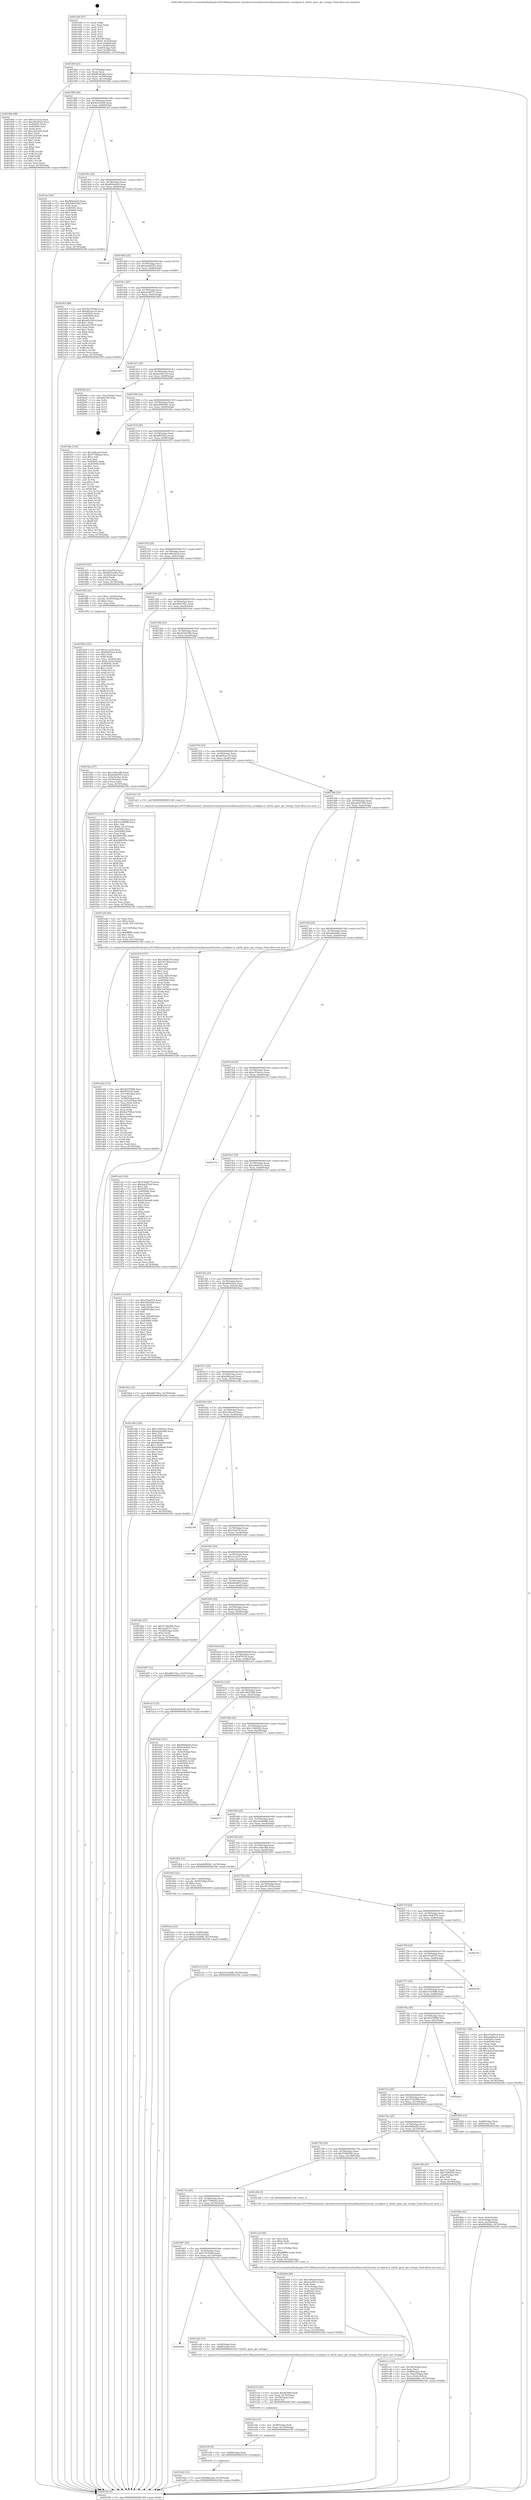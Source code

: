 digraph "0x401440" {
  label = "0x401440 (/mnt/c/Users/mathe/Desktop/tcc/POCII/binaries/extr_linuxdriversnetethernetmellanoxmlx5coreen_accelipsec.h_mlx5e_ipsec_get_strings_Final-ollvm.out::main(0))"
  labelloc = "t"
  node[shape=record]

  Entry [label="",width=0.3,height=0.3,shape=circle,fillcolor=black,style=filled]
  "0x40146f" [label="{
     0x40146f [23]\l
     | [instrs]\l
     &nbsp;&nbsp;0x40146f \<+3\>: mov -0x74(%rbp),%eax\l
     &nbsp;&nbsp;0x401472 \<+2\>: mov %eax,%ecx\l
     &nbsp;&nbsp;0x401474 \<+6\>: sub $0x88163d0e,%ecx\l
     &nbsp;&nbsp;0x40147a \<+3\>: mov %eax,-0x78(%rbp)\l
     &nbsp;&nbsp;0x40147d \<+3\>: mov %ecx,-0x7c(%rbp)\l
     &nbsp;&nbsp;0x401480 \<+6\>: je 000000000040189a \<main+0x45a\>\l
  }"]
  "0x40189a" [label="{
     0x40189a [88]\l
     | [instrs]\l
     &nbsp;&nbsp;0x40189a \<+5\>: mov $0x3ccc232,%eax\l
     &nbsp;&nbsp;0x40189f \<+5\>: mov $0xc863a0cd,%ecx\l
     &nbsp;&nbsp;0x4018a4 \<+7\>: mov 0x40505c,%edx\l
     &nbsp;&nbsp;0x4018ab \<+7\>: mov 0x405060,%esi\l
     &nbsp;&nbsp;0x4018b2 \<+2\>: mov %edx,%edi\l
     &nbsp;&nbsp;0x4018b4 \<+6\>: sub $0xc22fca00,%edi\l
     &nbsp;&nbsp;0x4018ba \<+3\>: sub $0x1,%edi\l
     &nbsp;&nbsp;0x4018bd \<+6\>: add $0xc22fca00,%edi\l
     &nbsp;&nbsp;0x4018c3 \<+3\>: imul %edi,%edx\l
     &nbsp;&nbsp;0x4018c6 \<+3\>: and $0x1,%edx\l
     &nbsp;&nbsp;0x4018c9 \<+3\>: cmp $0x0,%edx\l
     &nbsp;&nbsp;0x4018cc \<+4\>: sete %r8b\l
     &nbsp;&nbsp;0x4018d0 \<+3\>: cmp $0xa,%esi\l
     &nbsp;&nbsp;0x4018d3 \<+4\>: setl %r9b\l
     &nbsp;&nbsp;0x4018d7 \<+3\>: mov %r8b,%r10b\l
     &nbsp;&nbsp;0x4018da \<+3\>: and %r9b,%r10b\l
     &nbsp;&nbsp;0x4018dd \<+3\>: xor %r9b,%r8b\l
     &nbsp;&nbsp;0x4018e0 \<+3\>: or %r8b,%r10b\l
     &nbsp;&nbsp;0x4018e3 \<+4\>: test $0x1,%r10b\l
     &nbsp;&nbsp;0x4018e7 \<+3\>: cmovne %ecx,%eax\l
     &nbsp;&nbsp;0x4018ea \<+3\>: mov %eax,-0x74(%rbp)\l
     &nbsp;&nbsp;0x4018ed \<+5\>: jmp 000000000040218b \<main+0xd4b\>\l
  }"]
  "0x401486" [label="{
     0x401486 [22]\l
     | [instrs]\l
     &nbsp;&nbsp;0x401486 \<+5\>: jmp 000000000040148b \<main+0x4b\>\l
     &nbsp;&nbsp;0x40148b \<+3\>: mov -0x78(%rbp),%eax\l
     &nbsp;&nbsp;0x40148e \<+5\>: sub $0x8e525c08,%eax\l
     &nbsp;&nbsp;0x401493 \<+3\>: mov %eax,-0x80(%rbp)\l
     &nbsp;&nbsp;0x401496 \<+6\>: je 0000000000401acf \<main+0x68f\>\l
  }"]
  Exit [label="",width=0.3,height=0.3,shape=circle,fillcolor=black,style=filled,peripheries=2]
  "0x401acf" [label="{
     0x401acf [83]\l
     | [instrs]\l
     &nbsp;&nbsp;0x401acf \<+5\>: mov $0x8f40a62d,%eax\l
     &nbsp;&nbsp;0x401ad4 \<+5\>: mov $0x106d72b8,%ecx\l
     &nbsp;&nbsp;0x401ad9 \<+2\>: xor %edx,%edx\l
     &nbsp;&nbsp;0x401adb \<+7\>: mov 0x40505c,%esi\l
     &nbsp;&nbsp;0x401ae2 \<+7\>: mov 0x405060,%edi\l
     &nbsp;&nbsp;0x401ae9 \<+3\>: sub $0x1,%edx\l
     &nbsp;&nbsp;0x401aec \<+3\>: mov %esi,%r8d\l
     &nbsp;&nbsp;0x401aef \<+3\>: add %edx,%r8d\l
     &nbsp;&nbsp;0x401af2 \<+4\>: imul %r8d,%esi\l
     &nbsp;&nbsp;0x401af6 \<+3\>: and $0x1,%esi\l
     &nbsp;&nbsp;0x401af9 \<+3\>: cmp $0x0,%esi\l
     &nbsp;&nbsp;0x401afc \<+4\>: sete %r9b\l
     &nbsp;&nbsp;0x401b00 \<+3\>: cmp $0xa,%edi\l
     &nbsp;&nbsp;0x401b03 \<+4\>: setl %r10b\l
     &nbsp;&nbsp;0x401b07 \<+3\>: mov %r9b,%r11b\l
     &nbsp;&nbsp;0x401b0a \<+3\>: and %r10b,%r11b\l
     &nbsp;&nbsp;0x401b0d \<+3\>: xor %r10b,%r9b\l
     &nbsp;&nbsp;0x401b10 \<+3\>: or %r9b,%r11b\l
     &nbsp;&nbsp;0x401b13 \<+4\>: test $0x1,%r11b\l
     &nbsp;&nbsp;0x401b17 \<+3\>: cmovne %ecx,%eax\l
     &nbsp;&nbsp;0x401b1a \<+3\>: mov %eax,-0x74(%rbp)\l
     &nbsp;&nbsp;0x401b1d \<+5\>: jmp 000000000040218b \<main+0xd4b\>\l
  }"]
  "0x40149c" [label="{
     0x40149c [25]\l
     | [instrs]\l
     &nbsp;&nbsp;0x40149c \<+5\>: jmp 00000000004014a1 \<main+0x61\>\l
     &nbsp;&nbsp;0x4014a1 \<+3\>: mov -0x78(%rbp),%eax\l
     &nbsp;&nbsp;0x4014a4 \<+5\>: sub $0x8f40a62d,%eax\l
     &nbsp;&nbsp;0x4014a9 \<+6\>: mov %eax,-0x84(%rbp)\l
     &nbsp;&nbsp;0x4014af \<+6\>: je 000000000040212d \<main+0xced\>\l
  }"]
  "0x401e62" [label="{
     0x401e62 [12]\l
     | [instrs]\l
     &nbsp;&nbsp;0x401e62 \<+7\>: movl $0xfdfb2aa6,-0x74(%rbp)\l
     &nbsp;&nbsp;0x401e69 \<+5\>: jmp 000000000040218b \<main+0xd4b\>\l
  }"]
  "0x40212d" [label="{
     0x40212d\l
  }", style=dashed]
  "0x4014b5" [label="{
     0x4014b5 [25]\l
     | [instrs]\l
     &nbsp;&nbsp;0x4014b5 \<+5\>: jmp 00000000004014ba \<main+0x7a\>\l
     &nbsp;&nbsp;0x4014ba \<+3\>: mov -0x78(%rbp),%eax\l
     &nbsp;&nbsp;0x4014bd \<+5\>: sub $0x9e2b9553,%eax\l
     &nbsp;&nbsp;0x4014c2 \<+6\>: mov %eax,-0x88(%rbp)\l
     &nbsp;&nbsp;0x4014c8 \<+6\>: je 00000000004019c9 \<main+0x589\>\l
  }"]
  "0x401e59" [label="{
     0x401e59 [9]\l
     | [instrs]\l
     &nbsp;&nbsp;0x401e59 \<+4\>: mov -0x68(%rbp),%rdi\l
     &nbsp;&nbsp;0x401e5d \<+5\>: call 0000000000401030 \<free@plt\>\l
     | [calls]\l
     &nbsp;&nbsp;0x401030 \{1\} (unknown)\l
  }"]
  "0x4019c9" [label="{
     0x4019c9 [88]\l
     | [instrs]\l
     &nbsp;&nbsp;0x4019c9 \<+5\>: mov $0x56370996,%eax\l
     &nbsp;&nbsp;0x4019ce \<+5\>: mov $0xd45cbc18,%ecx\l
     &nbsp;&nbsp;0x4019d3 \<+7\>: mov 0x40505c,%edx\l
     &nbsp;&nbsp;0x4019da \<+7\>: mov 0x405060,%esi\l
     &nbsp;&nbsp;0x4019e1 \<+2\>: mov %edx,%edi\l
     &nbsp;&nbsp;0x4019e3 \<+6\>: add $0xed3c501d,%edi\l
     &nbsp;&nbsp;0x4019e9 \<+3\>: sub $0x1,%edi\l
     &nbsp;&nbsp;0x4019ec \<+6\>: sub $0xed3c501d,%edi\l
     &nbsp;&nbsp;0x4019f2 \<+3\>: imul %edi,%edx\l
     &nbsp;&nbsp;0x4019f5 \<+3\>: and $0x1,%edx\l
     &nbsp;&nbsp;0x4019f8 \<+3\>: cmp $0x0,%edx\l
     &nbsp;&nbsp;0x4019fb \<+4\>: sete %r8b\l
     &nbsp;&nbsp;0x4019ff \<+3\>: cmp $0xa,%esi\l
     &nbsp;&nbsp;0x401a02 \<+4\>: setl %r9b\l
     &nbsp;&nbsp;0x401a06 \<+3\>: mov %r8b,%r10b\l
     &nbsp;&nbsp;0x401a09 \<+3\>: and %r9b,%r10b\l
     &nbsp;&nbsp;0x401a0c \<+3\>: xor %r9b,%r8b\l
     &nbsp;&nbsp;0x401a0f \<+3\>: or %r8b,%r10b\l
     &nbsp;&nbsp;0x401a12 \<+4\>: test $0x1,%r10b\l
     &nbsp;&nbsp;0x401a16 \<+3\>: cmovne %ecx,%eax\l
     &nbsp;&nbsp;0x401a19 \<+3\>: mov %eax,-0x74(%rbp)\l
     &nbsp;&nbsp;0x401a1c \<+5\>: jmp 000000000040218b \<main+0xd4b\>\l
  }"]
  "0x4014ce" [label="{
     0x4014ce [25]\l
     | [instrs]\l
     &nbsp;&nbsp;0x4014ce \<+5\>: jmp 00000000004014d3 \<main+0x93\>\l
     &nbsp;&nbsp;0x4014d3 \<+3\>: mov -0x78(%rbp),%eax\l
     &nbsp;&nbsp;0x4014d6 \<+5\>: sub $0xa3cbf151,%eax\l
     &nbsp;&nbsp;0x4014db \<+6\>: mov %eax,-0x8c(%rbp)\l
     &nbsp;&nbsp;0x4014e1 \<+6\>: je 0000000000401845 \<main+0x405\>\l
  }"]
  "0x401e4a" [label="{
     0x401e4a [15]\l
     | [instrs]\l
     &nbsp;&nbsp;0x401e4a \<+4\>: mov -0x58(%rbp),%rdi\l
     &nbsp;&nbsp;0x401e4e \<+6\>: mov %eax,-0x124(%rbp)\l
     &nbsp;&nbsp;0x401e54 \<+5\>: call 0000000000401030 \<free@plt\>\l
     | [calls]\l
     &nbsp;&nbsp;0x401030 \{1\} (unknown)\l
  }"]
  "0x401845" [label="{
     0x401845\l
  }", style=dashed]
  "0x4014e7" [label="{
     0x4014e7 [25]\l
     | [instrs]\l
     &nbsp;&nbsp;0x4014e7 \<+5\>: jmp 00000000004014ec \<main+0xac\>\l
     &nbsp;&nbsp;0x4014ec \<+3\>: mov -0x78(%rbp),%eax\l
     &nbsp;&nbsp;0x4014ef \<+5\>: sub $0xaae8811d,%eax\l
     &nbsp;&nbsp;0x4014f4 \<+6\>: mov %eax,-0x90(%rbp)\l
     &nbsp;&nbsp;0x4014fa \<+6\>: je 000000000040209d \<main+0xc5d\>\l
  }"]
  "0x401e33" [label="{
     0x401e33 [23]\l
     | [instrs]\l
     &nbsp;&nbsp;0x401e33 \<+10\>: movabs $0x4030b6,%rdi\l
     &nbsp;&nbsp;0x401e3d \<+3\>: mov %eax,-0x70(%rbp)\l
     &nbsp;&nbsp;0x401e40 \<+3\>: mov -0x70(%rbp),%esi\l
     &nbsp;&nbsp;0x401e43 \<+2\>: mov $0x0,%al\l
     &nbsp;&nbsp;0x401e45 \<+5\>: call 0000000000401040 \<printf@plt\>\l
     | [calls]\l
     &nbsp;&nbsp;0x401040 \{1\} (unknown)\l
  }"]
  "0x40209d" [label="{
     0x40209d [21]\l
     | [instrs]\l
     &nbsp;&nbsp;0x40209d \<+3\>: mov -0x2c(%rbp),%eax\l
     &nbsp;&nbsp;0x4020a0 \<+7\>: add $0x108,%rsp\l
     &nbsp;&nbsp;0x4020a7 \<+1\>: pop %rbx\l
     &nbsp;&nbsp;0x4020a8 \<+2\>: pop %r12\l
     &nbsp;&nbsp;0x4020aa \<+2\>: pop %r13\l
     &nbsp;&nbsp;0x4020ac \<+2\>: pop %r14\l
     &nbsp;&nbsp;0x4020ae \<+2\>: pop %r15\l
     &nbsp;&nbsp;0x4020b0 \<+1\>: pop %rbp\l
     &nbsp;&nbsp;0x4020b1 \<+1\>: ret\l
  }"]
  "0x401500" [label="{
     0x401500 [25]\l
     | [instrs]\l
     &nbsp;&nbsp;0x401500 \<+5\>: jmp 0000000000401505 \<main+0xc5\>\l
     &nbsp;&nbsp;0x401505 \<+3\>: mov -0x78(%rbp),%eax\l
     &nbsp;&nbsp;0x401508 \<+5\>: sub $0xb48585d1,%eax\l
     &nbsp;&nbsp;0x40150d \<+6\>: mov %eax,-0x94(%rbp)\l
     &nbsp;&nbsp;0x401513 \<+6\>: je 0000000000401fbe \<main+0xb7e\>\l
  }"]
  "0x401820" [label="{
     0x401820\l
  }", style=dashed]
  "0x401fbe" [label="{
     0x401fbe [134]\l
     | [instrs]\l
     &nbsp;&nbsp;0x401fbe \<+5\>: mov $0x328cee0,%eax\l
     &nbsp;&nbsp;0x401fc3 \<+5\>: mov $0x77396da2,%ecx\l
     &nbsp;&nbsp;0x401fc8 \<+2\>: mov $0x1,%dl\l
     &nbsp;&nbsp;0x401fca \<+2\>: xor %esi,%esi\l
     &nbsp;&nbsp;0x401fcc \<+7\>: mov 0x40505c,%edi\l
     &nbsp;&nbsp;0x401fd3 \<+8\>: mov 0x405060,%r8d\l
     &nbsp;&nbsp;0x401fdb \<+3\>: sub $0x1,%esi\l
     &nbsp;&nbsp;0x401fde \<+3\>: mov %edi,%r9d\l
     &nbsp;&nbsp;0x401fe1 \<+3\>: add %esi,%r9d\l
     &nbsp;&nbsp;0x401fe4 \<+4\>: imul %r9d,%edi\l
     &nbsp;&nbsp;0x401fe8 \<+3\>: and $0x1,%edi\l
     &nbsp;&nbsp;0x401feb \<+3\>: cmp $0x0,%edi\l
     &nbsp;&nbsp;0x401fee \<+4\>: sete %r10b\l
     &nbsp;&nbsp;0x401ff2 \<+4\>: cmp $0xa,%r8d\l
     &nbsp;&nbsp;0x401ff6 \<+4\>: setl %r11b\l
     &nbsp;&nbsp;0x401ffa \<+3\>: mov %r10b,%bl\l
     &nbsp;&nbsp;0x401ffd \<+3\>: xor $0xff,%bl\l
     &nbsp;&nbsp;0x402000 \<+3\>: mov %r11b,%r14b\l
     &nbsp;&nbsp;0x402003 \<+4\>: xor $0xff,%r14b\l
     &nbsp;&nbsp;0x402007 \<+3\>: xor $0x0,%dl\l
     &nbsp;&nbsp;0x40200a \<+3\>: mov %bl,%r15b\l
     &nbsp;&nbsp;0x40200d \<+4\>: and $0x0,%r15b\l
     &nbsp;&nbsp;0x402011 \<+3\>: and %dl,%r10b\l
     &nbsp;&nbsp;0x402014 \<+3\>: mov %r14b,%r12b\l
     &nbsp;&nbsp;0x402017 \<+4\>: and $0x0,%r12b\l
     &nbsp;&nbsp;0x40201b \<+3\>: and %dl,%r11b\l
     &nbsp;&nbsp;0x40201e \<+3\>: or %r10b,%r15b\l
     &nbsp;&nbsp;0x402021 \<+3\>: or %r11b,%r12b\l
     &nbsp;&nbsp;0x402024 \<+3\>: xor %r12b,%r15b\l
     &nbsp;&nbsp;0x402027 \<+3\>: or %r14b,%bl\l
     &nbsp;&nbsp;0x40202a \<+3\>: xor $0xff,%bl\l
     &nbsp;&nbsp;0x40202d \<+3\>: or $0x0,%dl\l
     &nbsp;&nbsp;0x402030 \<+2\>: and %dl,%bl\l
     &nbsp;&nbsp;0x402032 \<+3\>: or %bl,%r15b\l
     &nbsp;&nbsp;0x402035 \<+4\>: test $0x1,%r15b\l
     &nbsp;&nbsp;0x402039 \<+3\>: cmovne %ecx,%eax\l
     &nbsp;&nbsp;0x40203c \<+3\>: mov %eax,-0x74(%rbp)\l
     &nbsp;&nbsp;0x40203f \<+5\>: jmp 000000000040218b \<main+0xd4b\>\l
  }"]
  "0x401519" [label="{
     0x401519 [25]\l
     | [instrs]\l
     &nbsp;&nbsp;0x401519 \<+5\>: jmp 000000000040151e \<main+0xde\>\l
     &nbsp;&nbsp;0x40151e \<+3\>: mov -0x78(%rbp),%eax\l
     &nbsp;&nbsp;0x401521 \<+5\>: sub $0xbf8308ce,%eax\l
     &nbsp;&nbsp;0x401526 \<+6\>: mov %eax,-0x98(%rbp)\l
     &nbsp;&nbsp;0x40152c \<+6\>: je 000000000040187f \<main+0x43f\>\l
  }"]
  "0x401e26" [label="{
     0x401e26 [13]\l
     | [instrs]\l
     &nbsp;&nbsp;0x401e26 \<+4\>: mov -0x58(%rbp),%rdi\l
     &nbsp;&nbsp;0x401e2a \<+4\>: mov -0x68(%rbp),%rsi\l
     &nbsp;&nbsp;0x401e2e \<+5\>: call 0000000000401430 \<mlx5e_ipsec_get_strings\>\l
     | [calls]\l
     &nbsp;&nbsp;0x401430 \{1\} (/mnt/c/Users/mathe/Desktop/tcc/POCII/binaries/extr_linuxdriversnetethernetmellanoxmlx5coreen_accelipsec.h_mlx5e_ipsec_get_strings_Final-ollvm.out::mlx5e_ipsec_get_strings)\l
  }"]
  "0x40187f" [label="{
     0x40187f [27]\l
     | [instrs]\l
     &nbsp;&nbsp;0x40187f \<+5\>: mov $0x33aef76,%eax\l
     &nbsp;&nbsp;0x401884 \<+5\>: mov $0x88163d0e,%ecx\l
     &nbsp;&nbsp;0x401889 \<+3\>: mov -0x34(%rbp),%edx\l
     &nbsp;&nbsp;0x40188c \<+3\>: cmp $0x0,%edx\l
     &nbsp;&nbsp;0x40188f \<+3\>: cmove %ecx,%eax\l
     &nbsp;&nbsp;0x401892 \<+3\>: mov %eax,-0x74(%rbp)\l
     &nbsp;&nbsp;0x401895 \<+5\>: jmp 000000000040218b \<main+0xd4b\>\l
  }"]
  "0x401532" [label="{
     0x401532 [25]\l
     | [instrs]\l
     &nbsp;&nbsp;0x401532 \<+5\>: jmp 0000000000401537 \<main+0xf7\>\l
     &nbsp;&nbsp;0x401537 \<+3\>: mov -0x78(%rbp),%eax\l
     &nbsp;&nbsp;0x40153a \<+5\>: sub $0xc863a0cd,%eax\l
     &nbsp;&nbsp;0x40153f \<+6\>: mov %eax,-0x9c(%rbp)\l
     &nbsp;&nbsp;0x401545 \<+6\>: je 00000000004018f2 \<main+0x4b2\>\l
  }"]
  "0x401807" [label="{
     0x401807 [25]\l
     | [instrs]\l
     &nbsp;&nbsp;0x401807 \<+5\>: jmp 000000000040180c \<main+0x3cc\>\l
     &nbsp;&nbsp;0x40180c \<+3\>: mov -0x78(%rbp),%eax\l
     &nbsp;&nbsp;0x40180f \<+5\>: sub $0x77e79e9b,%eax\l
     &nbsp;&nbsp;0x401814 \<+6\>: mov %eax,-0x110(%rbp)\l
     &nbsp;&nbsp;0x40181a \<+6\>: je 0000000000401e26 \<main+0x9e6\>\l
  }"]
  "0x4018f2" [label="{
     0x4018f2 [23]\l
     | [instrs]\l
     &nbsp;&nbsp;0x4018f2 \<+7\>: movl $0x1,-0x50(%rbp)\l
     &nbsp;&nbsp;0x4018f9 \<+4\>: movslq -0x50(%rbp),%rax\l
     &nbsp;&nbsp;0x4018fd \<+4\>: shl $0x2,%rax\l
     &nbsp;&nbsp;0x401901 \<+3\>: mov %rax,%rdi\l
     &nbsp;&nbsp;0x401904 \<+5\>: call 0000000000401050 \<malloc@plt\>\l
     | [calls]\l
     &nbsp;&nbsp;0x401050 \{1\} (unknown)\l
  }"]
  "0x40154b" [label="{
     0x40154b [25]\l
     | [instrs]\l
     &nbsp;&nbsp;0x40154b \<+5\>: jmp 0000000000401550 \<main+0x110\>\l
     &nbsp;&nbsp;0x401550 \<+3\>: mov -0x78(%rbp),%eax\l
     &nbsp;&nbsp;0x401553 \<+5\>: sub $0xd0b739cc,%eax\l
     &nbsp;&nbsp;0x401558 \<+6\>: mov %eax,-0xa0(%rbp)\l
     &nbsp;&nbsp;0x40155e \<+6\>: je 00000000004019ae \<main+0x56e\>\l
  }"]
  "0x402044" [label="{
     0x402044 [89]\l
     | [instrs]\l
     &nbsp;&nbsp;0x402044 \<+5\>: mov $0x328cee0,%eax\l
     &nbsp;&nbsp;0x402049 \<+5\>: mov $0xaae8811d,%ecx\l
     &nbsp;&nbsp;0x40204e \<+2\>: xor %edx,%edx\l
     &nbsp;&nbsp;0x402050 \<+3\>: mov -0x3c(%rbp),%esi\l
     &nbsp;&nbsp;0x402053 \<+3\>: mov %esi,-0x2c(%rbp)\l
     &nbsp;&nbsp;0x402056 \<+7\>: mov 0x40505c,%esi\l
     &nbsp;&nbsp;0x40205d \<+7\>: mov 0x405060,%edi\l
     &nbsp;&nbsp;0x402064 \<+3\>: sub $0x1,%edx\l
     &nbsp;&nbsp;0x402067 \<+3\>: mov %esi,%r8d\l
     &nbsp;&nbsp;0x40206a \<+3\>: add %edx,%r8d\l
     &nbsp;&nbsp;0x40206d \<+4\>: imul %r8d,%esi\l
     &nbsp;&nbsp;0x402071 \<+3\>: and $0x1,%esi\l
     &nbsp;&nbsp;0x402074 \<+3\>: cmp $0x0,%esi\l
     &nbsp;&nbsp;0x402077 \<+4\>: sete %r9b\l
     &nbsp;&nbsp;0x40207b \<+3\>: cmp $0xa,%edi\l
     &nbsp;&nbsp;0x40207e \<+4\>: setl %r10b\l
     &nbsp;&nbsp;0x402082 \<+3\>: mov %r9b,%r11b\l
     &nbsp;&nbsp;0x402085 \<+3\>: and %r10b,%r11b\l
     &nbsp;&nbsp;0x402088 \<+3\>: xor %r10b,%r9b\l
     &nbsp;&nbsp;0x40208b \<+3\>: or %r9b,%r11b\l
     &nbsp;&nbsp;0x40208e \<+4\>: test $0x1,%r11b\l
     &nbsp;&nbsp;0x402092 \<+3\>: cmovne %ecx,%eax\l
     &nbsp;&nbsp;0x402095 \<+3\>: mov %eax,-0x74(%rbp)\l
     &nbsp;&nbsp;0x402098 \<+5\>: jmp 000000000040218b \<main+0xd4b\>\l
  }"]
  "0x4019ae" [label="{
     0x4019ae [27]\l
     | [instrs]\l
     &nbsp;&nbsp;0x4019ae \<+5\>: mov $0x1a5be38b,%eax\l
     &nbsp;&nbsp;0x4019b3 \<+5\>: mov $0x9e2b9553,%ecx\l
     &nbsp;&nbsp;0x4019b8 \<+3\>: mov -0x5c(%rbp),%edx\l
     &nbsp;&nbsp;0x4019bb \<+3\>: cmp -0x50(%rbp),%edx\l
     &nbsp;&nbsp;0x4019be \<+3\>: cmovl %ecx,%eax\l
     &nbsp;&nbsp;0x4019c1 \<+3\>: mov %eax,-0x74(%rbp)\l
     &nbsp;&nbsp;0x4019c4 \<+5\>: jmp 000000000040218b \<main+0xd4b\>\l
  }"]
  "0x401564" [label="{
     0x401564 [25]\l
     | [instrs]\l
     &nbsp;&nbsp;0x401564 \<+5\>: jmp 0000000000401569 \<main+0x129\>\l
     &nbsp;&nbsp;0x401569 \<+3\>: mov -0x78(%rbp),%eax\l
     &nbsp;&nbsp;0x40156c \<+5\>: sub $0xd22dc99b,%eax\l
     &nbsp;&nbsp;0x401571 \<+6\>: mov %eax,-0xa4(%rbp)\l
     &nbsp;&nbsp;0x401577 \<+6\>: je 0000000000401f1b \<main+0xadb\>\l
  }"]
  "0x401ccc" [label="{
     0x401ccc [33]\l
     | [instrs]\l
     &nbsp;&nbsp;0x401ccc \<+6\>: mov -0x120(%rbp),%ecx\l
     &nbsp;&nbsp;0x401cd2 \<+3\>: imul %eax,%ecx\l
     &nbsp;&nbsp;0x401cd5 \<+4\>: mov -0x68(%rbp),%rdi\l
     &nbsp;&nbsp;0x401cd9 \<+4\>: movslq -0x6c(%rbp),%r8\l
     &nbsp;&nbsp;0x401cdd \<+4\>: mov %ecx,(%rdi,%r8,4)\l
     &nbsp;&nbsp;0x401ce1 \<+7\>: movl $0xdd4afd4c,-0x74(%rbp)\l
     &nbsp;&nbsp;0x401ce8 \<+5\>: jmp 000000000040218b \<main+0xd4b\>\l
  }"]
  "0x401f1b" [label="{
     0x401f1b [151]\l
     | [instrs]\l
     &nbsp;&nbsp;0x401f1b \<+5\>: mov $0x110b9222,%eax\l
     &nbsp;&nbsp;0x401f20 \<+5\>: mov $0x16c49488,%ecx\l
     &nbsp;&nbsp;0x401f25 \<+2\>: mov $0x1,%dl\l
     &nbsp;&nbsp;0x401f27 \<+7\>: movl $0x0,-0x3c(%rbp)\l
     &nbsp;&nbsp;0x401f2e \<+7\>: mov 0x40505c,%esi\l
     &nbsp;&nbsp;0x401f35 \<+7\>: mov 0x405060,%edi\l
     &nbsp;&nbsp;0x401f3c \<+3\>: mov %esi,%r8d\l
     &nbsp;&nbsp;0x401f3f \<+7\>: sub $0x28003f5e,%r8d\l
     &nbsp;&nbsp;0x401f46 \<+4\>: sub $0x1,%r8d\l
     &nbsp;&nbsp;0x401f4a \<+7\>: add $0x28003f5e,%r8d\l
     &nbsp;&nbsp;0x401f51 \<+4\>: imul %r8d,%esi\l
     &nbsp;&nbsp;0x401f55 \<+3\>: and $0x1,%esi\l
     &nbsp;&nbsp;0x401f58 \<+3\>: cmp $0x0,%esi\l
     &nbsp;&nbsp;0x401f5b \<+4\>: sete %r9b\l
     &nbsp;&nbsp;0x401f5f \<+3\>: cmp $0xa,%edi\l
     &nbsp;&nbsp;0x401f62 \<+4\>: setl %r10b\l
     &nbsp;&nbsp;0x401f66 \<+3\>: mov %r9b,%r11b\l
     &nbsp;&nbsp;0x401f69 \<+4\>: xor $0xff,%r11b\l
     &nbsp;&nbsp;0x401f6d \<+3\>: mov %r10b,%bl\l
     &nbsp;&nbsp;0x401f70 \<+3\>: xor $0xff,%bl\l
     &nbsp;&nbsp;0x401f73 \<+3\>: xor $0x1,%dl\l
     &nbsp;&nbsp;0x401f76 \<+3\>: mov %r11b,%r14b\l
     &nbsp;&nbsp;0x401f79 \<+4\>: and $0xff,%r14b\l
     &nbsp;&nbsp;0x401f7d \<+3\>: and %dl,%r9b\l
     &nbsp;&nbsp;0x401f80 \<+3\>: mov %bl,%r15b\l
     &nbsp;&nbsp;0x401f83 \<+4\>: and $0xff,%r15b\l
     &nbsp;&nbsp;0x401f87 \<+3\>: and %dl,%r10b\l
     &nbsp;&nbsp;0x401f8a \<+3\>: or %r9b,%r14b\l
     &nbsp;&nbsp;0x401f8d \<+3\>: or %r10b,%r15b\l
     &nbsp;&nbsp;0x401f90 \<+3\>: xor %r15b,%r14b\l
     &nbsp;&nbsp;0x401f93 \<+3\>: or %bl,%r11b\l
     &nbsp;&nbsp;0x401f96 \<+4\>: xor $0xff,%r11b\l
     &nbsp;&nbsp;0x401f9a \<+3\>: or $0x1,%dl\l
     &nbsp;&nbsp;0x401f9d \<+3\>: and %dl,%r11b\l
     &nbsp;&nbsp;0x401fa0 \<+3\>: or %r11b,%r14b\l
     &nbsp;&nbsp;0x401fa3 \<+4\>: test $0x1,%r14b\l
     &nbsp;&nbsp;0x401fa7 \<+3\>: cmovne %ecx,%eax\l
     &nbsp;&nbsp;0x401faa \<+3\>: mov %eax,-0x74(%rbp)\l
     &nbsp;&nbsp;0x401fad \<+5\>: jmp 000000000040218b \<main+0xd4b\>\l
  }"]
  "0x40157d" [label="{
     0x40157d [25]\l
     | [instrs]\l
     &nbsp;&nbsp;0x40157d \<+5\>: jmp 0000000000401582 \<main+0x142\>\l
     &nbsp;&nbsp;0x401582 \<+3\>: mov -0x78(%rbp),%eax\l
     &nbsp;&nbsp;0x401585 \<+5\>: sub $0xd45cbc18,%eax\l
     &nbsp;&nbsp;0x40158a \<+6\>: mov %eax,-0xa8(%rbp)\l
     &nbsp;&nbsp;0x401590 \<+6\>: je 0000000000401a21 \<main+0x5e1\>\l
  }"]
  "0x401ca0" [label="{
     0x401ca0 [44]\l
     | [instrs]\l
     &nbsp;&nbsp;0x401ca0 \<+2\>: xor %ecx,%ecx\l
     &nbsp;&nbsp;0x401ca2 \<+5\>: mov $0x2,%edx\l
     &nbsp;&nbsp;0x401ca7 \<+6\>: mov %edx,-0x11c(%rbp)\l
     &nbsp;&nbsp;0x401cad \<+1\>: cltd\l
     &nbsp;&nbsp;0x401cae \<+6\>: mov -0x11c(%rbp),%esi\l
     &nbsp;&nbsp;0x401cb4 \<+2\>: idiv %esi\l
     &nbsp;&nbsp;0x401cb6 \<+6\>: imul $0xfffffffe,%edx,%edx\l
     &nbsp;&nbsp;0x401cbc \<+3\>: sub $0x1,%ecx\l
     &nbsp;&nbsp;0x401cbf \<+2\>: sub %ecx,%edx\l
     &nbsp;&nbsp;0x401cc1 \<+6\>: mov %edx,-0x120(%rbp)\l
     &nbsp;&nbsp;0x401cc7 \<+5\>: call 0000000000401160 \<next_i\>\l
     | [calls]\l
     &nbsp;&nbsp;0x401160 \{1\} (/mnt/c/Users/mathe/Desktop/tcc/POCII/binaries/extr_linuxdriversnetethernetmellanoxmlx5coreen_accelipsec.h_mlx5e_ipsec_get_strings_Final-ollvm.out::next_i)\l
  }"]
  "0x401a21" [label="{
     0x401a21 [5]\l
     | [instrs]\l
     &nbsp;&nbsp;0x401a21 \<+5\>: call 0000000000401160 \<next_i\>\l
     | [calls]\l
     &nbsp;&nbsp;0x401160 \{1\} (/mnt/c/Users/mathe/Desktop/tcc/POCII/binaries/extr_linuxdriversnetethernetmellanoxmlx5coreen_accelipsec.h_mlx5e_ipsec_get_strings_Final-ollvm.out::next_i)\l
  }"]
  "0x401596" [label="{
     0x401596 [25]\l
     | [instrs]\l
     &nbsp;&nbsp;0x401596 \<+5\>: jmp 000000000040159b \<main+0x15b\>\l
     &nbsp;&nbsp;0x40159b \<+3\>: mov -0x78(%rbp),%eax\l
     &nbsp;&nbsp;0x40159e \<+5\>: sub $0xda427d20,%eax\l
     &nbsp;&nbsp;0x4015a3 \<+6\>: mov %eax,-0xac(%rbp)\l
     &nbsp;&nbsp;0x4015a9 \<+6\>: je 0000000000401d7d \<main+0x93d\>\l
  }"]
  "0x4017ee" [label="{
     0x4017ee [25]\l
     | [instrs]\l
     &nbsp;&nbsp;0x4017ee \<+5\>: jmp 00000000004017f3 \<main+0x3b3\>\l
     &nbsp;&nbsp;0x4017f3 \<+3\>: mov -0x78(%rbp),%eax\l
     &nbsp;&nbsp;0x4017f6 \<+5\>: sub $0x77396da2,%eax\l
     &nbsp;&nbsp;0x4017fb \<+6\>: mov %eax,-0x10c(%rbp)\l
     &nbsp;&nbsp;0x401801 \<+6\>: je 0000000000402044 \<main+0xc04\>\l
  }"]
  "0x401d7d" [label="{
     0x401d7d [157]\l
     | [instrs]\l
     &nbsp;&nbsp;0x401d7d \<+5\>: mov $0x336db776,%eax\l
     &nbsp;&nbsp;0x401d82 \<+5\>: mov $0x301393fa,%ecx\l
     &nbsp;&nbsp;0x401d87 \<+2\>: mov $0x1,%dl\l
     &nbsp;&nbsp;0x401d89 \<+2\>: xor %esi,%esi\l
     &nbsp;&nbsp;0x401d8b \<+3\>: mov -0x6c(%rbp),%edi\l
     &nbsp;&nbsp;0x401d8e \<+3\>: sub $0x1,%esi\l
     &nbsp;&nbsp;0x401d91 \<+2\>: sub %esi,%edi\l
     &nbsp;&nbsp;0x401d93 \<+3\>: mov %edi,-0x6c(%rbp)\l
     &nbsp;&nbsp;0x401d96 \<+7\>: mov 0x40505c,%esi\l
     &nbsp;&nbsp;0x401d9d \<+7\>: mov 0x405060,%edi\l
     &nbsp;&nbsp;0x401da4 \<+3\>: mov %esi,%r8d\l
     &nbsp;&nbsp;0x401da7 \<+7\>: sub $0x73034fd5,%r8d\l
     &nbsp;&nbsp;0x401dae \<+4\>: sub $0x1,%r8d\l
     &nbsp;&nbsp;0x401db2 \<+7\>: add $0x73034fd5,%r8d\l
     &nbsp;&nbsp;0x401db9 \<+4\>: imul %r8d,%esi\l
     &nbsp;&nbsp;0x401dbd \<+3\>: and $0x1,%esi\l
     &nbsp;&nbsp;0x401dc0 \<+3\>: cmp $0x0,%esi\l
     &nbsp;&nbsp;0x401dc3 \<+4\>: sete %r9b\l
     &nbsp;&nbsp;0x401dc7 \<+3\>: cmp $0xa,%edi\l
     &nbsp;&nbsp;0x401dca \<+4\>: setl %r10b\l
     &nbsp;&nbsp;0x401dce \<+3\>: mov %r9b,%r11b\l
     &nbsp;&nbsp;0x401dd1 \<+4\>: xor $0xff,%r11b\l
     &nbsp;&nbsp;0x401dd5 \<+3\>: mov %r10b,%bl\l
     &nbsp;&nbsp;0x401dd8 \<+3\>: xor $0xff,%bl\l
     &nbsp;&nbsp;0x401ddb \<+3\>: xor $0x0,%dl\l
     &nbsp;&nbsp;0x401dde \<+3\>: mov %r11b,%r14b\l
     &nbsp;&nbsp;0x401de1 \<+4\>: and $0x0,%r14b\l
     &nbsp;&nbsp;0x401de5 \<+3\>: and %dl,%r9b\l
     &nbsp;&nbsp;0x401de8 \<+3\>: mov %bl,%r15b\l
     &nbsp;&nbsp;0x401deb \<+4\>: and $0x0,%r15b\l
     &nbsp;&nbsp;0x401def \<+3\>: and %dl,%r10b\l
     &nbsp;&nbsp;0x401df2 \<+3\>: or %r9b,%r14b\l
     &nbsp;&nbsp;0x401df5 \<+3\>: or %r10b,%r15b\l
     &nbsp;&nbsp;0x401df8 \<+3\>: xor %r15b,%r14b\l
     &nbsp;&nbsp;0x401dfb \<+3\>: or %bl,%r11b\l
     &nbsp;&nbsp;0x401dfe \<+4\>: xor $0xff,%r11b\l
     &nbsp;&nbsp;0x401e02 \<+3\>: or $0x0,%dl\l
     &nbsp;&nbsp;0x401e05 \<+3\>: and %dl,%r11b\l
     &nbsp;&nbsp;0x401e08 \<+3\>: or %r11b,%r14b\l
     &nbsp;&nbsp;0x401e0b \<+4\>: test $0x1,%r14b\l
     &nbsp;&nbsp;0x401e0f \<+3\>: cmovne %ecx,%eax\l
     &nbsp;&nbsp;0x401e12 \<+3\>: mov %eax,-0x74(%rbp)\l
     &nbsp;&nbsp;0x401e15 \<+5\>: jmp 000000000040218b \<main+0xd4b\>\l
  }"]
  "0x4015af" [label="{
     0x4015af [25]\l
     | [instrs]\l
     &nbsp;&nbsp;0x4015af \<+5\>: jmp 00000000004015b4 \<main+0x174\>\l
     &nbsp;&nbsp;0x4015b4 \<+3\>: mov -0x78(%rbp),%eax\l
     &nbsp;&nbsp;0x4015b7 \<+5\>: sub $0xdd4afd4c,%eax\l
     &nbsp;&nbsp;0x4015bc \<+6\>: mov %eax,-0xb0(%rbp)\l
     &nbsp;&nbsp;0x4015c2 \<+6\>: je 0000000000401ced \<main+0x8ad\>\l
  }"]
  "0x401c9b" [label="{
     0x401c9b [5]\l
     | [instrs]\l
     &nbsp;&nbsp;0x401c9b \<+5\>: call 0000000000401160 \<next_i\>\l
     | [calls]\l
     &nbsp;&nbsp;0x401160 \{1\} (/mnt/c/Users/mathe/Desktop/tcc/POCII/binaries/extr_linuxdriversnetethernetmellanoxmlx5coreen_accelipsec.h_mlx5e_ipsec_get_strings_Final-ollvm.out::next_i)\l
  }"]
  "0x401ced" [label="{
     0x401ced [144]\l
     | [instrs]\l
     &nbsp;&nbsp;0x401ced \<+5\>: mov $0x336db776,%eax\l
     &nbsp;&nbsp;0x401cf2 \<+5\>: mov $0xda427d20,%ecx\l
     &nbsp;&nbsp;0x401cf7 \<+2\>: mov $0x1,%dl\l
     &nbsp;&nbsp;0x401cf9 \<+7\>: mov 0x40505c,%esi\l
     &nbsp;&nbsp;0x401d00 \<+7\>: mov 0x405060,%edi\l
     &nbsp;&nbsp;0x401d07 \<+3\>: mov %esi,%r8d\l
     &nbsp;&nbsp;0x401d0a \<+7\>: sub $0x2f149ed8,%r8d\l
     &nbsp;&nbsp;0x401d11 \<+4\>: sub $0x1,%r8d\l
     &nbsp;&nbsp;0x401d15 \<+7\>: add $0x2f149ed8,%r8d\l
     &nbsp;&nbsp;0x401d1c \<+4\>: imul %r8d,%esi\l
     &nbsp;&nbsp;0x401d20 \<+3\>: and $0x1,%esi\l
     &nbsp;&nbsp;0x401d23 \<+3\>: cmp $0x0,%esi\l
     &nbsp;&nbsp;0x401d26 \<+4\>: sete %r9b\l
     &nbsp;&nbsp;0x401d2a \<+3\>: cmp $0xa,%edi\l
     &nbsp;&nbsp;0x401d2d \<+4\>: setl %r10b\l
     &nbsp;&nbsp;0x401d31 \<+3\>: mov %r9b,%r11b\l
     &nbsp;&nbsp;0x401d34 \<+4\>: xor $0xff,%r11b\l
     &nbsp;&nbsp;0x401d38 \<+3\>: mov %r10b,%bl\l
     &nbsp;&nbsp;0x401d3b \<+3\>: xor $0xff,%bl\l
     &nbsp;&nbsp;0x401d3e \<+3\>: xor $0x1,%dl\l
     &nbsp;&nbsp;0x401d41 \<+3\>: mov %r11b,%r14b\l
     &nbsp;&nbsp;0x401d44 \<+4\>: and $0xff,%r14b\l
     &nbsp;&nbsp;0x401d48 \<+3\>: and %dl,%r9b\l
     &nbsp;&nbsp;0x401d4b \<+3\>: mov %bl,%r15b\l
     &nbsp;&nbsp;0x401d4e \<+4\>: and $0xff,%r15b\l
     &nbsp;&nbsp;0x401d52 \<+3\>: and %dl,%r10b\l
     &nbsp;&nbsp;0x401d55 \<+3\>: or %r9b,%r14b\l
     &nbsp;&nbsp;0x401d58 \<+3\>: or %r10b,%r15b\l
     &nbsp;&nbsp;0x401d5b \<+3\>: xor %r15b,%r14b\l
     &nbsp;&nbsp;0x401d5e \<+3\>: or %bl,%r11b\l
     &nbsp;&nbsp;0x401d61 \<+4\>: xor $0xff,%r11b\l
     &nbsp;&nbsp;0x401d65 \<+3\>: or $0x1,%dl\l
     &nbsp;&nbsp;0x401d68 \<+3\>: and %dl,%r11b\l
     &nbsp;&nbsp;0x401d6b \<+3\>: or %r11b,%r14b\l
     &nbsp;&nbsp;0x401d6e \<+4\>: test $0x1,%r14b\l
     &nbsp;&nbsp;0x401d72 \<+3\>: cmovne %ecx,%eax\l
     &nbsp;&nbsp;0x401d75 \<+3\>: mov %eax,-0x74(%rbp)\l
     &nbsp;&nbsp;0x401d78 \<+5\>: jmp 000000000040218b \<main+0xd4b\>\l
  }"]
  "0x4015c8" [label="{
     0x4015c8 [25]\l
     | [instrs]\l
     &nbsp;&nbsp;0x4015c8 \<+5\>: jmp 00000000004015cd \<main+0x18d\>\l
     &nbsp;&nbsp;0x4015cd \<+3\>: mov -0x78(%rbp),%eax\l
     &nbsp;&nbsp;0x4015d0 \<+5\>: sub $0xe37ddcca,%eax\l
     &nbsp;&nbsp;0x4015d5 \<+6\>: mov %eax,-0xb4(%rbp)\l
     &nbsp;&nbsp;0x4015db \<+6\>: je 0000000000401e7a \<main+0xa3a\>\l
  }"]
  "0x4017d5" [label="{
     0x4017d5 [25]\l
     | [instrs]\l
     &nbsp;&nbsp;0x4017d5 \<+5\>: jmp 00000000004017da \<main+0x39a\>\l
     &nbsp;&nbsp;0x4017da \<+3\>: mov -0x78(%rbp),%eax\l
     &nbsp;&nbsp;0x4017dd \<+5\>: sub $0x765f0856,%eax\l
     &nbsp;&nbsp;0x4017e2 \<+6\>: mov %eax,-0x108(%rbp)\l
     &nbsp;&nbsp;0x4017e8 \<+6\>: je 0000000000401c9b \<main+0x85b\>\l
  }"]
  "0x401e7a" [label="{
     0x401e7a\l
  }", style=dashed]
  "0x4015e1" [label="{
     0x4015e1 [25]\l
     | [instrs]\l
     &nbsp;&nbsp;0x4015e1 \<+5\>: jmp 00000000004015e6 \<main+0x1a6\>\l
     &nbsp;&nbsp;0x4015e6 \<+3\>: mov -0x78(%rbp),%eax\l
     &nbsp;&nbsp;0x4015e9 \<+5\>: sub $0xeeb0da14,%eax\l
     &nbsp;&nbsp;0x4015ee \<+6\>: mov %eax,-0xb8(%rbp)\l
     &nbsp;&nbsp;0x4015f4 \<+6\>: je 0000000000401c19 \<main+0x7d9\>\l
  }"]
  "0x401c80" [label="{
     0x401c80 [27]\l
     | [instrs]\l
     &nbsp;&nbsp;0x401c80 \<+5\>: mov $0x77e79e9b,%eax\l
     &nbsp;&nbsp;0x401c85 \<+5\>: mov $0x765f0856,%ecx\l
     &nbsp;&nbsp;0x401c8a \<+3\>: mov -0x2d(%rbp),%dl\l
     &nbsp;&nbsp;0x401c8d \<+3\>: test $0x1,%dl\l
     &nbsp;&nbsp;0x401c90 \<+3\>: cmovne %ecx,%eax\l
     &nbsp;&nbsp;0x401c93 \<+3\>: mov %eax,-0x74(%rbp)\l
     &nbsp;&nbsp;0x401c96 \<+5\>: jmp 000000000040218b \<main+0xd4b\>\l
  }"]
  "0x401c19" [label="{
     0x401c19 [103]\l
     | [instrs]\l
     &nbsp;&nbsp;0x401c19 \<+5\>: mov $0x470af519,%eax\l
     &nbsp;&nbsp;0x401c1e \<+5\>: mov $0x59f202f2,%ecx\l
     &nbsp;&nbsp;0x401c23 \<+2\>: xor %edx,%edx\l
     &nbsp;&nbsp;0x401c25 \<+3\>: mov -0x6c(%rbp),%esi\l
     &nbsp;&nbsp;0x401c28 \<+3\>: cmp -0x60(%rbp),%esi\l
     &nbsp;&nbsp;0x401c2b \<+4\>: setl %dil\l
     &nbsp;&nbsp;0x401c2f \<+4\>: and $0x1,%dil\l
     &nbsp;&nbsp;0x401c33 \<+4\>: mov %dil,-0x2d(%rbp)\l
     &nbsp;&nbsp;0x401c37 \<+7\>: mov 0x40505c,%esi\l
     &nbsp;&nbsp;0x401c3e \<+8\>: mov 0x405060,%r8d\l
     &nbsp;&nbsp;0x401c46 \<+3\>: sub $0x1,%edx\l
     &nbsp;&nbsp;0x401c49 \<+3\>: mov %esi,%r9d\l
     &nbsp;&nbsp;0x401c4c \<+3\>: add %edx,%r9d\l
     &nbsp;&nbsp;0x401c4f \<+4\>: imul %r9d,%esi\l
     &nbsp;&nbsp;0x401c53 \<+3\>: and $0x1,%esi\l
     &nbsp;&nbsp;0x401c56 \<+3\>: cmp $0x0,%esi\l
     &nbsp;&nbsp;0x401c59 \<+4\>: sete %dil\l
     &nbsp;&nbsp;0x401c5d \<+4\>: cmp $0xa,%r8d\l
     &nbsp;&nbsp;0x401c61 \<+4\>: setl %r10b\l
     &nbsp;&nbsp;0x401c65 \<+3\>: mov %dil,%r11b\l
     &nbsp;&nbsp;0x401c68 \<+3\>: and %r10b,%r11b\l
     &nbsp;&nbsp;0x401c6b \<+3\>: xor %r10b,%dil\l
     &nbsp;&nbsp;0x401c6e \<+3\>: or %dil,%r11b\l
     &nbsp;&nbsp;0x401c71 \<+4\>: test $0x1,%r11b\l
     &nbsp;&nbsp;0x401c75 \<+3\>: cmovne %ecx,%eax\l
     &nbsp;&nbsp;0x401c78 \<+3\>: mov %eax,-0x74(%rbp)\l
     &nbsp;&nbsp;0x401c7b \<+5\>: jmp 000000000040218b \<main+0xd4b\>\l
  }"]
  "0x4015fa" [label="{
     0x4015fa [25]\l
     | [instrs]\l
     &nbsp;&nbsp;0x4015fa \<+5\>: jmp 00000000004015ff \<main+0x1bf\>\l
     &nbsp;&nbsp;0x4015ff \<+3\>: mov -0x78(%rbp),%eax\l
     &nbsp;&nbsp;0x401602 \<+5\>: sub $0xf9d25aee,%eax\l
     &nbsp;&nbsp;0x401607 \<+6\>: mov %eax,-0xbc(%rbp)\l
     &nbsp;&nbsp;0x40160d \<+6\>: je 00000000004019a2 \<main+0x562\>\l
  }"]
  "0x401baa" [label="{
     0x401baa [23]\l
     | [instrs]\l
     &nbsp;&nbsp;0x401baa \<+4\>: mov %rax,-0x68(%rbp)\l
     &nbsp;&nbsp;0x401bae \<+7\>: movl $0x0,-0x6c(%rbp)\l
     &nbsp;&nbsp;0x401bb5 \<+7\>: movl $0x51d160fb,-0x74(%rbp)\l
     &nbsp;&nbsp;0x401bbc \<+5\>: jmp 000000000040218b \<main+0xd4b\>\l
  }"]
  "0x4019a2" [label="{
     0x4019a2 [12]\l
     | [instrs]\l
     &nbsp;&nbsp;0x4019a2 \<+7\>: movl $0xd0b739cc,-0x74(%rbp)\l
     &nbsp;&nbsp;0x4019a9 \<+5\>: jmp 000000000040218b \<main+0xd4b\>\l
  }"]
  "0x401613" [label="{
     0x401613 [25]\l
     | [instrs]\l
     &nbsp;&nbsp;0x401613 \<+5\>: jmp 0000000000401618 \<main+0x1d8\>\l
     &nbsp;&nbsp;0x401618 \<+3\>: mov -0x78(%rbp),%eax\l
     &nbsp;&nbsp;0x40161b \<+5\>: sub $0xfdfb2aa6,%eax\l
     &nbsp;&nbsp;0x401620 \<+6\>: mov %eax,-0xc0(%rbp)\l
     &nbsp;&nbsp;0x401626 \<+6\>: je 0000000000401e8b \<main+0xa4b\>\l
  }"]
  "0x401a52" [label="{
     0x401a52 [113]\l
     | [instrs]\l
     &nbsp;&nbsp;0x401a52 \<+5\>: mov $0x56370996,%ecx\l
     &nbsp;&nbsp;0x401a57 \<+5\>: mov $0xff79729,%edx\l
     &nbsp;&nbsp;0x401a5c \<+6\>: mov -0x118(%rbp),%esi\l
     &nbsp;&nbsp;0x401a62 \<+3\>: imul %eax,%esi\l
     &nbsp;&nbsp;0x401a65 \<+4\>: mov -0x58(%rbp),%rdi\l
     &nbsp;&nbsp;0x401a69 \<+4\>: movslq -0x5c(%rbp),%r8\l
     &nbsp;&nbsp;0x401a6d \<+4\>: mov %esi,(%rdi,%r8,4)\l
     &nbsp;&nbsp;0x401a71 \<+7\>: mov 0x40505c,%eax\l
     &nbsp;&nbsp;0x401a78 \<+7\>: mov 0x405060,%esi\l
     &nbsp;&nbsp;0x401a7f \<+3\>: mov %eax,%r9d\l
     &nbsp;&nbsp;0x401a82 \<+7\>: sub $0x8a1795de,%r9d\l
     &nbsp;&nbsp;0x401a89 \<+4\>: sub $0x1,%r9d\l
     &nbsp;&nbsp;0x401a8d \<+7\>: add $0x8a1795de,%r9d\l
     &nbsp;&nbsp;0x401a94 \<+4\>: imul %r9d,%eax\l
     &nbsp;&nbsp;0x401a98 \<+3\>: and $0x1,%eax\l
     &nbsp;&nbsp;0x401a9b \<+3\>: cmp $0x0,%eax\l
     &nbsp;&nbsp;0x401a9e \<+4\>: sete %r10b\l
     &nbsp;&nbsp;0x401aa2 \<+3\>: cmp $0xa,%esi\l
     &nbsp;&nbsp;0x401aa5 \<+4\>: setl %r11b\l
     &nbsp;&nbsp;0x401aa9 \<+3\>: mov %r10b,%bl\l
     &nbsp;&nbsp;0x401aac \<+3\>: and %r11b,%bl\l
     &nbsp;&nbsp;0x401aaf \<+3\>: xor %r11b,%r10b\l
     &nbsp;&nbsp;0x401ab2 \<+3\>: or %r10b,%bl\l
     &nbsp;&nbsp;0x401ab5 \<+3\>: test $0x1,%bl\l
     &nbsp;&nbsp;0x401ab8 \<+3\>: cmovne %edx,%ecx\l
     &nbsp;&nbsp;0x401abb \<+3\>: mov %ecx,-0x74(%rbp)\l
     &nbsp;&nbsp;0x401abe \<+5\>: jmp 000000000040218b \<main+0xd4b\>\l
  }"]
  "0x401e8b" [label="{
     0x401e8b [144]\l
     | [instrs]\l
     &nbsp;&nbsp;0x401e8b \<+5\>: mov $0x110b9222,%eax\l
     &nbsp;&nbsp;0x401e90 \<+5\>: mov $0xd22dc99b,%ecx\l
     &nbsp;&nbsp;0x401e95 \<+2\>: mov $0x1,%dl\l
     &nbsp;&nbsp;0x401e97 \<+7\>: mov 0x40505c,%esi\l
     &nbsp;&nbsp;0x401e9e \<+7\>: mov 0x405060,%edi\l
     &nbsp;&nbsp;0x401ea5 \<+3\>: mov %esi,%r8d\l
     &nbsp;&nbsp;0x401ea8 \<+7\>: sub $0xfa8bded0,%r8d\l
     &nbsp;&nbsp;0x401eaf \<+4\>: sub $0x1,%r8d\l
     &nbsp;&nbsp;0x401eb3 \<+7\>: add $0xfa8bded0,%r8d\l
     &nbsp;&nbsp;0x401eba \<+4\>: imul %r8d,%esi\l
     &nbsp;&nbsp;0x401ebe \<+3\>: and $0x1,%esi\l
     &nbsp;&nbsp;0x401ec1 \<+3\>: cmp $0x0,%esi\l
     &nbsp;&nbsp;0x401ec4 \<+4\>: sete %r9b\l
     &nbsp;&nbsp;0x401ec8 \<+3\>: cmp $0xa,%edi\l
     &nbsp;&nbsp;0x401ecb \<+4\>: setl %r10b\l
     &nbsp;&nbsp;0x401ecf \<+3\>: mov %r9b,%r11b\l
     &nbsp;&nbsp;0x401ed2 \<+4\>: xor $0xff,%r11b\l
     &nbsp;&nbsp;0x401ed6 \<+3\>: mov %r10b,%bl\l
     &nbsp;&nbsp;0x401ed9 \<+3\>: xor $0xff,%bl\l
     &nbsp;&nbsp;0x401edc \<+3\>: xor $0x0,%dl\l
     &nbsp;&nbsp;0x401edf \<+3\>: mov %r11b,%r14b\l
     &nbsp;&nbsp;0x401ee2 \<+4\>: and $0x0,%r14b\l
     &nbsp;&nbsp;0x401ee6 \<+3\>: and %dl,%r9b\l
     &nbsp;&nbsp;0x401ee9 \<+3\>: mov %bl,%r15b\l
     &nbsp;&nbsp;0x401eec \<+4\>: and $0x0,%r15b\l
     &nbsp;&nbsp;0x401ef0 \<+3\>: and %dl,%r10b\l
     &nbsp;&nbsp;0x401ef3 \<+3\>: or %r9b,%r14b\l
     &nbsp;&nbsp;0x401ef6 \<+3\>: or %r10b,%r15b\l
     &nbsp;&nbsp;0x401ef9 \<+3\>: xor %r15b,%r14b\l
     &nbsp;&nbsp;0x401efc \<+3\>: or %bl,%r11b\l
     &nbsp;&nbsp;0x401eff \<+4\>: xor $0xff,%r11b\l
     &nbsp;&nbsp;0x401f03 \<+3\>: or $0x0,%dl\l
     &nbsp;&nbsp;0x401f06 \<+3\>: and %dl,%r11b\l
     &nbsp;&nbsp;0x401f09 \<+3\>: or %r11b,%r14b\l
     &nbsp;&nbsp;0x401f0c \<+4\>: test $0x1,%r14b\l
     &nbsp;&nbsp;0x401f10 \<+3\>: cmovne %ecx,%eax\l
     &nbsp;&nbsp;0x401f13 \<+3\>: mov %eax,-0x74(%rbp)\l
     &nbsp;&nbsp;0x401f16 \<+5\>: jmp 000000000040218b \<main+0xd4b\>\l
  }"]
  "0x40162c" [label="{
     0x40162c [25]\l
     | [instrs]\l
     &nbsp;&nbsp;0x40162c \<+5\>: jmp 0000000000401631 \<main+0x1f1\>\l
     &nbsp;&nbsp;0x401631 \<+3\>: mov -0x78(%rbp),%eax\l
     &nbsp;&nbsp;0x401634 \<+5\>: sub $0x328cee0,%eax\l
     &nbsp;&nbsp;0x401639 \<+6\>: mov %eax,-0xc4(%rbp)\l
     &nbsp;&nbsp;0x40163f \<+6\>: je 0000000000402184 \<main+0xd44\>\l
  }"]
  "0x401a26" [label="{
     0x401a26 [44]\l
     | [instrs]\l
     &nbsp;&nbsp;0x401a26 \<+2\>: xor %ecx,%ecx\l
     &nbsp;&nbsp;0x401a28 \<+5\>: mov $0x2,%edx\l
     &nbsp;&nbsp;0x401a2d \<+6\>: mov %edx,-0x114(%rbp)\l
     &nbsp;&nbsp;0x401a33 \<+1\>: cltd\l
     &nbsp;&nbsp;0x401a34 \<+6\>: mov -0x114(%rbp),%esi\l
     &nbsp;&nbsp;0x401a3a \<+2\>: idiv %esi\l
     &nbsp;&nbsp;0x401a3c \<+6\>: imul $0xfffffffe,%edx,%edx\l
     &nbsp;&nbsp;0x401a42 \<+3\>: sub $0x1,%ecx\l
     &nbsp;&nbsp;0x401a45 \<+2\>: sub %ecx,%edx\l
     &nbsp;&nbsp;0x401a47 \<+6\>: mov %edx,-0x118(%rbp)\l
     &nbsp;&nbsp;0x401a4d \<+5\>: call 0000000000401160 \<next_i\>\l
     | [calls]\l
     &nbsp;&nbsp;0x401160 \{1\} (/mnt/c/Users/mathe/Desktop/tcc/POCII/binaries/extr_linuxdriversnetethernetmellanoxmlx5coreen_accelipsec.h_mlx5e_ipsec_get_strings_Final-ollvm.out::next_i)\l
  }"]
  "0x402184" [label="{
     0x402184\l
  }", style=dashed]
  "0x401645" [label="{
     0x401645 [25]\l
     | [instrs]\l
     &nbsp;&nbsp;0x401645 \<+5\>: jmp 000000000040164a \<main+0x20a\>\l
     &nbsp;&nbsp;0x40164a \<+3\>: mov -0x78(%rbp),%eax\l
     &nbsp;&nbsp;0x40164d \<+5\>: sub $0x33aef76,%eax\l
     &nbsp;&nbsp;0x401652 \<+6\>: mov %eax,-0xc8(%rbp)\l
     &nbsp;&nbsp;0x401658 \<+6\>: je 0000000000401e6e \<main+0xa2e\>\l
  }"]
  "0x401909" [label="{
     0x401909 [153]\l
     | [instrs]\l
     &nbsp;&nbsp;0x401909 \<+5\>: mov $0x3ccc232,%ecx\l
     &nbsp;&nbsp;0x40190e \<+5\>: mov $0xf9d25aee,%edx\l
     &nbsp;&nbsp;0x401913 \<+3\>: mov $0x1,%sil\l
     &nbsp;&nbsp;0x401916 \<+3\>: xor %r8d,%r8d\l
     &nbsp;&nbsp;0x401919 \<+4\>: mov %rax,-0x58(%rbp)\l
     &nbsp;&nbsp;0x40191d \<+7\>: movl $0x0,-0x5c(%rbp)\l
     &nbsp;&nbsp;0x401924 \<+8\>: mov 0x40505c,%r9d\l
     &nbsp;&nbsp;0x40192c \<+8\>: mov 0x405060,%r10d\l
     &nbsp;&nbsp;0x401934 \<+4\>: sub $0x1,%r8d\l
     &nbsp;&nbsp;0x401938 \<+3\>: mov %r9d,%r11d\l
     &nbsp;&nbsp;0x40193b \<+3\>: add %r8d,%r11d\l
     &nbsp;&nbsp;0x40193e \<+4\>: imul %r11d,%r9d\l
     &nbsp;&nbsp;0x401942 \<+4\>: and $0x1,%r9d\l
     &nbsp;&nbsp;0x401946 \<+4\>: cmp $0x0,%r9d\l
     &nbsp;&nbsp;0x40194a \<+3\>: sete %bl\l
     &nbsp;&nbsp;0x40194d \<+4\>: cmp $0xa,%r10d\l
     &nbsp;&nbsp;0x401951 \<+4\>: setl %r14b\l
     &nbsp;&nbsp;0x401955 \<+3\>: mov %bl,%r15b\l
     &nbsp;&nbsp;0x401958 \<+4\>: xor $0xff,%r15b\l
     &nbsp;&nbsp;0x40195c \<+3\>: mov %r14b,%r12b\l
     &nbsp;&nbsp;0x40195f \<+4\>: xor $0xff,%r12b\l
     &nbsp;&nbsp;0x401963 \<+4\>: xor $0x0,%sil\l
     &nbsp;&nbsp;0x401967 \<+3\>: mov %r15b,%r13b\l
     &nbsp;&nbsp;0x40196a \<+4\>: and $0x0,%r13b\l
     &nbsp;&nbsp;0x40196e \<+3\>: and %sil,%bl\l
     &nbsp;&nbsp;0x401971 \<+3\>: mov %r12b,%al\l
     &nbsp;&nbsp;0x401974 \<+2\>: and $0x0,%al\l
     &nbsp;&nbsp;0x401976 \<+3\>: and %sil,%r14b\l
     &nbsp;&nbsp;0x401979 \<+3\>: or %bl,%r13b\l
     &nbsp;&nbsp;0x40197c \<+3\>: or %r14b,%al\l
     &nbsp;&nbsp;0x40197f \<+3\>: xor %al,%r13b\l
     &nbsp;&nbsp;0x401982 \<+3\>: or %r12b,%r15b\l
     &nbsp;&nbsp;0x401985 \<+4\>: xor $0xff,%r15b\l
     &nbsp;&nbsp;0x401989 \<+4\>: or $0x0,%sil\l
     &nbsp;&nbsp;0x40198d \<+3\>: and %sil,%r15b\l
     &nbsp;&nbsp;0x401990 \<+3\>: or %r15b,%r13b\l
     &nbsp;&nbsp;0x401993 \<+4\>: test $0x1,%r13b\l
     &nbsp;&nbsp;0x401997 \<+3\>: cmovne %edx,%ecx\l
     &nbsp;&nbsp;0x40199a \<+3\>: mov %ecx,-0x74(%rbp)\l
     &nbsp;&nbsp;0x40199d \<+5\>: jmp 000000000040218b \<main+0xd4b\>\l
  }"]
  "0x401e6e" [label="{
     0x401e6e\l
  }", style=dashed]
  "0x40165e" [label="{
     0x40165e [25]\l
     | [instrs]\l
     &nbsp;&nbsp;0x40165e \<+5\>: jmp 0000000000401663 \<main+0x223\>\l
     &nbsp;&nbsp;0x401663 \<+3\>: mov -0x78(%rbp),%eax\l
     &nbsp;&nbsp;0x401666 \<+5\>: sub $0x3ccc232,%eax\l
     &nbsp;&nbsp;0x40166b \<+6\>: mov %eax,-0xcc(%rbp)\l
     &nbsp;&nbsp;0x401671 \<+6\>: je 00000000004020b2 \<main+0xc72\>\l
  }"]
  "0x40186a" [label="{
     0x40186a [21]\l
     | [instrs]\l
     &nbsp;&nbsp;0x40186a \<+3\>: mov %eax,-0x4c(%rbp)\l
     &nbsp;&nbsp;0x40186d \<+3\>: mov -0x4c(%rbp),%eax\l
     &nbsp;&nbsp;0x401870 \<+3\>: mov %eax,-0x34(%rbp)\l
     &nbsp;&nbsp;0x401873 \<+7\>: movl $0xbf8308ce,-0x74(%rbp)\l
     &nbsp;&nbsp;0x40187a \<+5\>: jmp 000000000040218b \<main+0xd4b\>\l
  }"]
  "0x4020b2" [label="{
     0x4020b2\l
  }", style=dashed]
  "0x401677" [label="{
     0x401677 [25]\l
     | [instrs]\l
     &nbsp;&nbsp;0x401677 \<+5\>: jmp 000000000040167c \<main+0x23c\>\l
     &nbsp;&nbsp;0x40167c \<+3\>: mov -0x78(%rbp),%eax\l
     &nbsp;&nbsp;0x40167f \<+5\>: sub $0x604dd03,%eax\l
     &nbsp;&nbsp;0x401684 \<+6\>: mov %eax,-0xd0(%rbp)\l
     &nbsp;&nbsp;0x40168a \<+6\>: je 000000000040182a \<main+0x3ea\>\l
  }"]
  "0x4017bc" [label="{
     0x4017bc [25]\l
     | [instrs]\l
     &nbsp;&nbsp;0x4017bc \<+5\>: jmp 00000000004017c1 \<main+0x381\>\l
     &nbsp;&nbsp;0x4017c1 \<+3\>: mov -0x78(%rbp),%eax\l
     &nbsp;&nbsp;0x4017c4 \<+5\>: sub $0x59f202f2,%eax\l
     &nbsp;&nbsp;0x4017c9 \<+6\>: mov %eax,-0x104(%rbp)\l
     &nbsp;&nbsp;0x4017cf \<+6\>: je 0000000000401c80 \<main+0x840\>\l
  }"]
  "0x40182a" [label="{
     0x40182a [27]\l
     | [instrs]\l
     &nbsp;&nbsp;0x40182a \<+5\>: mov $0x5734d368,%eax\l
     &nbsp;&nbsp;0x40182f \<+5\>: mov $0xa3cbf151,%ecx\l
     &nbsp;&nbsp;0x401834 \<+3\>: mov -0x38(%rbp),%edx\l
     &nbsp;&nbsp;0x401837 \<+3\>: cmp $0x2,%edx\l
     &nbsp;&nbsp;0x40183a \<+3\>: cmovne %ecx,%eax\l
     &nbsp;&nbsp;0x40183d \<+3\>: mov %eax,-0x74(%rbp)\l
     &nbsp;&nbsp;0x401840 \<+5\>: jmp 000000000040218b \<main+0xd4b\>\l
  }"]
  "0x401690" [label="{
     0x401690 [25]\l
     | [instrs]\l
     &nbsp;&nbsp;0x401690 \<+5\>: jmp 0000000000401695 \<main+0x255\>\l
     &nbsp;&nbsp;0x401695 \<+3\>: mov -0x78(%rbp),%eax\l
     &nbsp;&nbsp;0x401698 \<+5\>: sub $0x8c2a642,%eax\l
     &nbsp;&nbsp;0x40169d \<+6\>: mov %eax,-0xd4(%rbp)\l
     &nbsp;&nbsp;0x4016a3 \<+6\>: je 0000000000401b87 \<main+0x747\>\l
  }"]
  "0x40218b" [label="{
     0x40218b [5]\l
     | [instrs]\l
     &nbsp;&nbsp;0x40218b \<+5\>: jmp 000000000040146f \<main+0x2f\>\l
  }"]
  "0x401440" [label="{
     0x401440 [47]\l
     | [instrs]\l
     &nbsp;&nbsp;0x401440 \<+1\>: push %rbp\l
     &nbsp;&nbsp;0x401441 \<+3\>: mov %rsp,%rbp\l
     &nbsp;&nbsp;0x401444 \<+2\>: push %r15\l
     &nbsp;&nbsp;0x401446 \<+2\>: push %r14\l
     &nbsp;&nbsp;0x401448 \<+2\>: push %r13\l
     &nbsp;&nbsp;0x40144a \<+2\>: push %r12\l
     &nbsp;&nbsp;0x40144c \<+1\>: push %rbx\l
     &nbsp;&nbsp;0x40144d \<+7\>: sub $0x108,%rsp\l
     &nbsp;&nbsp;0x401454 \<+7\>: movl $0x0,-0x3c(%rbp)\l
     &nbsp;&nbsp;0x40145b \<+3\>: mov %edi,-0x40(%rbp)\l
     &nbsp;&nbsp;0x40145e \<+4\>: mov %rsi,-0x48(%rbp)\l
     &nbsp;&nbsp;0x401462 \<+3\>: mov -0x40(%rbp),%edi\l
     &nbsp;&nbsp;0x401465 \<+3\>: mov %edi,-0x38(%rbp)\l
     &nbsp;&nbsp;0x401468 \<+7\>: movl $0x604dd03,-0x74(%rbp)\l
  }"]
  "0x40185d" [label="{
     0x40185d [13]\l
     | [instrs]\l
     &nbsp;&nbsp;0x40185d \<+4\>: mov -0x48(%rbp),%rax\l
     &nbsp;&nbsp;0x401861 \<+4\>: mov 0x8(%rax),%rdi\l
     &nbsp;&nbsp;0x401865 \<+5\>: call 0000000000401060 \<atoi@plt\>\l
     | [calls]\l
     &nbsp;&nbsp;0x401060 \{1\} (unknown)\l
  }"]
  "0x401b87" [label="{
     0x401b87 [12]\l
     | [instrs]\l
     &nbsp;&nbsp;0x401b87 \<+7\>: movl $0xd0b739cc,-0x74(%rbp)\l
     &nbsp;&nbsp;0x401b8e \<+5\>: jmp 000000000040218b \<main+0xd4b\>\l
  }"]
  "0x4016a9" [label="{
     0x4016a9 [25]\l
     | [instrs]\l
     &nbsp;&nbsp;0x4016a9 \<+5\>: jmp 00000000004016ae \<main+0x26e\>\l
     &nbsp;&nbsp;0x4016ae \<+3\>: mov -0x78(%rbp),%eax\l
     &nbsp;&nbsp;0x4016b1 \<+5\>: sub $0xff79729,%eax\l
     &nbsp;&nbsp;0x4016b6 \<+6\>: mov %eax,-0xd8(%rbp)\l
     &nbsp;&nbsp;0x4016bc \<+6\>: je 0000000000401ac3 \<main+0x683\>\l
  }"]
  "0x4017a3" [label="{
     0x4017a3 [25]\l
     | [instrs]\l
     &nbsp;&nbsp;0x4017a3 \<+5\>: jmp 00000000004017a8 \<main+0x368\>\l
     &nbsp;&nbsp;0x4017a8 \<+3\>: mov -0x78(%rbp),%eax\l
     &nbsp;&nbsp;0x4017ab \<+5\>: sub $0x5734d368,%eax\l
     &nbsp;&nbsp;0x4017b0 \<+6\>: mov %eax,-0x100(%rbp)\l
     &nbsp;&nbsp;0x4017b6 \<+6\>: je 000000000040185d \<main+0x41d\>\l
  }"]
  "0x401ac3" [label="{
     0x401ac3 [12]\l
     | [instrs]\l
     &nbsp;&nbsp;0x401ac3 \<+7\>: movl $0x8e525c08,-0x74(%rbp)\l
     &nbsp;&nbsp;0x401aca \<+5\>: jmp 000000000040218b \<main+0xd4b\>\l
  }"]
  "0x4016c2" [label="{
     0x4016c2 [25]\l
     | [instrs]\l
     &nbsp;&nbsp;0x4016c2 \<+5\>: jmp 00000000004016c7 \<main+0x287\>\l
     &nbsp;&nbsp;0x4016c7 \<+3\>: mov -0x78(%rbp),%eax\l
     &nbsp;&nbsp;0x4016ca \<+5\>: sub $0x106d72b8,%eax\l
     &nbsp;&nbsp;0x4016cf \<+6\>: mov %eax,-0xdc(%rbp)\l
     &nbsp;&nbsp;0x4016d5 \<+6\>: je 0000000000401b22 \<main+0x6e2\>\l
  }"]
  "0x4020e0" [label="{
     0x4020e0\l
  }", style=dashed]
  "0x401b22" [label="{
     0x401b22 [101]\l
     | [instrs]\l
     &nbsp;&nbsp;0x401b22 \<+5\>: mov $0x8f40a62d,%eax\l
     &nbsp;&nbsp;0x401b27 \<+5\>: mov $0x8c2a642,%ecx\l
     &nbsp;&nbsp;0x401b2c \<+2\>: xor %edx,%edx\l
     &nbsp;&nbsp;0x401b2e \<+3\>: mov -0x5c(%rbp),%esi\l
     &nbsp;&nbsp;0x401b31 \<+3\>: sub $0x1,%edx\l
     &nbsp;&nbsp;0x401b34 \<+2\>: sub %edx,%esi\l
     &nbsp;&nbsp;0x401b36 \<+3\>: mov %esi,-0x5c(%rbp)\l
     &nbsp;&nbsp;0x401b39 \<+7\>: mov 0x40505c,%edx\l
     &nbsp;&nbsp;0x401b40 \<+7\>: mov 0x405060,%esi\l
     &nbsp;&nbsp;0x401b47 \<+2\>: mov %edx,%edi\l
     &nbsp;&nbsp;0x401b49 \<+6\>: add $0xc8c990f4,%edi\l
     &nbsp;&nbsp;0x401b4f \<+3\>: sub $0x1,%edi\l
     &nbsp;&nbsp;0x401b52 \<+6\>: sub $0xc8c990f4,%edi\l
     &nbsp;&nbsp;0x401b58 \<+3\>: imul %edi,%edx\l
     &nbsp;&nbsp;0x401b5b \<+3\>: and $0x1,%edx\l
     &nbsp;&nbsp;0x401b5e \<+3\>: cmp $0x0,%edx\l
     &nbsp;&nbsp;0x401b61 \<+4\>: sete %r8b\l
     &nbsp;&nbsp;0x401b65 \<+3\>: cmp $0xa,%esi\l
     &nbsp;&nbsp;0x401b68 \<+4\>: setl %r9b\l
     &nbsp;&nbsp;0x401b6c \<+3\>: mov %r8b,%r10b\l
     &nbsp;&nbsp;0x401b6f \<+3\>: and %r9b,%r10b\l
     &nbsp;&nbsp;0x401b72 \<+3\>: xor %r9b,%r8b\l
     &nbsp;&nbsp;0x401b75 \<+3\>: or %r8b,%r10b\l
     &nbsp;&nbsp;0x401b78 \<+4\>: test $0x1,%r10b\l
     &nbsp;&nbsp;0x401b7c \<+3\>: cmovne %ecx,%eax\l
     &nbsp;&nbsp;0x401b7f \<+3\>: mov %eax,-0x74(%rbp)\l
     &nbsp;&nbsp;0x401b82 \<+5\>: jmp 000000000040218b \<main+0xd4b\>\l
  }"]
  "0x4016db" [label="{
     0x4016db [25]\l
     | [instrs]\l
     &nbsp;&nbsp;0x4016db \<+5\>: jmp 00000000004016e0 \<main+0x2a0\>\l
     &nbsp;&nbsp;0x4016e0 \<+3\>: mov -0x78(%rbp),%eax\l
     &nbsp;&nbsp;0x4016e3 \<+5\>: sub $0x110b9222,%eax\l
     &nbsp;&nbsp;0x4016e8 \<+6\>: mov %eax,-0xe0(%rbp)\l
     &nbsp;&nbsp;0x4016ee \<+6\>: je 0000000000402171 \<main+0xd31\>\l
  }"]
  "0x40178a" [label="{
     0x40178a [25]\l
     | [instrs]\l
     &nbsp;&nbsp;0x40178a \<+5\>: jmp 000000000040178f \<main+0x34f\>\l
     &nbsp;&nbsp;0x40178f \<+3\>: mov -0x78(%rbp),%eax\l
     &nbsp;&nbsp;0x401792 \<+5\>: sub $0x56370996,%eax\l
     &nbsp;&nbsp;0x401797 \<+6\>: mov %eax,-0xfc(%rbp)\l
     &nbsp;&nbsp;0x40179d \<+6\>: je 00000000004020e0 \<main+0xca0\>\l
  }"]
  "0x402171" [label="{
     0x402171\l
  }", style=dashed]
  "0x4016f4" [label="{
     0x4016f4 [25]\l
     | [instrs]\l
     &nbsp;&nbsp;0x4016f4 \<+5\>: jmp 00000000004016f9 \<main+0x2b9\>\l
     &nbsp;&nbsp;0x4016f9 \<+3\>: mov -0x78(%rbp),%eax\l
     &nbsp;&nbsp;0x4016fc \<+5\>: sub $0x16c49488,%eax\l
     &nbsp;&nbsp;0x401701 \<+6\>: mov %eax,-0xe4(%rbp)\l
     &nbsp;&nbsp;0x401707 \<+6\>: je 0000000000401fb2 \<main+0xb72\>\l
  }"]
  "0x401bc1" [label="{
     0x401bc1 [88]\l
     | [instrs]\l
     &nbsp;&nbsp;0x401bc1 \<+5\>: mov $0x470af519,%eax\l
     &nbsp;&nbsp;0x401bc6 \<+5\>: mov $0xeeb0da14,%ecx\l
     &nbsp;&nbsp;0x401bcb \<+7\>: mov 0x40505c,%edx\l
     &nbsp;&nbsp;0x401bd2 \<+7\>: mov 0x405060,%esi\l
     &nbsp;&nbsp;0x401bd9 \<+2\>: mov %edx,%edi\l
     &nbsp;&nbsp;0x401bdb \<+6\>: sub $0xcb2a27b8,%edi\l
     &nbsp;&nbsp;0x401be1 \<+3\>: sub $0x1,%edi\l
     &nbsp;&nbsp;0x401be4 \<+6\>: add $0xcb2a27b8,%edi\l
     &nbsp;&nbsp;0x401bea \<+3\>: imul %edi,%edx\l
     &nbsp;&nbsp;0x401bed \<+3\>: and $0x1,%edx\l
     &nbsp;&nbsp;0x401bf0 \<+3\>: cmp $0x0,%edx\l
     &nbsp;&nbsp;0x401bf3 \<+4\>: sete %r8b\l
     &nbsp;&nbsp;0x401bf7 \<+3\>: cmp $0xa,%esi\l
     &nbsp;&nbsp;0x401bfa \<+4\>: setl %r9b\l
     &nbsp;&nbsp;0x401bfe \<+3\>: mov %r8b,%r10b\l
     &nbsp;&nbsp;0x401c01 \<+3\>: and %r9b,%r10b\l
     &nbsp;&nbsp;0x401c04 \<+3\>: xor %r9b,%r8b\l
     &nbsp;&nbsp;0x401c07 \<+3\>: or %r8b,%r10b\l
     &nbsp;&nbsp;0x401c0a \<+4\>: test $0x1,%r10b\l
     &nbsp;&nbsp;0x401c0e \<+3\>: cmovne %ecx,%eax\l
     &nbsp;&nbsp;0x401c11 \<+3\>: mov %eax,-0x74(%rbp)\l
     &nbsp;&nbsp;0x401c14 \<+5\>: jmp 000000000040218b \<main+0xd4b\>\l
  }"]
  "0x401fb2" [label="{
     0x401fb2 [12]\l
     | [instrs]\l
     &nbsp;&nbsp;0x401fb2 \<+7\>: movl $0xb48585d1,-0x74(%rbp)\l
     &nbsp;&nbsp;0x401fb9 \<+5\>: jmp 000000000040218b \<main+0xd4b\>\l
  }"]
  "0x40170d" [label="{
     0x40170d [25]\l
     | [instrs]\l
     &nbsp;&nbsp;0x40170d \<+5\>: jmp 0000000000401712 \<main+0x2d2\>\l
     &nbsp;&nbsp;0x401712 \<+3\>: mov -0x78(%rbp),%eax\l
     &nbsp;&nbsp;0x401715 \<+5\>: sub $0x1a5be38b,%eax\l
     &nbsp;&nbsp;0x40171a \<+6\>: mov %eax,-0xe8(%rbp)\l
     &nbsp;&nbsp;0x401720 \<+6\>: je 0000000000401b93 \<main+0x753\>\l
  }"]
  "0x401771" [label="{
     0x401771 [25]\l
     | [instrs]\l
     &nbsp;&nbsp;0x401771 \<+5\>: jmp 0000000000401776 \<main+0x336\>\l
     &nbsp;&nbsp;0x401776 \<+3\>: mov -0x78(%rbp),%eax\l
     &nbsp;&nbsp;0x401779 \<+5\>: sub $0x51d160fb,%eax\l
     &nbsp;&nbsp;0x40177e \<+6\>: mov %eax,-0xf8(%rbp)\l
     &nbsp;&nbsp;0x401784 \<+6\>: je 0000000000401bc1 \<main+0x781\>\l
  }"]
  "0x401b93" [label="{
     0x401b93 [23]\l
     | [instrs]\l
     &nbsp;&nbsp;0x401b93 \<+7\>: movl $0x1,-0x60(%rbp)\l
     &nbsp;&nbsp;0x401b9a \<+4\>: movslq -0x60(%rbp),%rax\l
     &nbsp;&nbsp;0x401b9e \<+4\>: shl $0x2,%rax\l
     &nbsp;&nbsp;0x401ba2 \<+3\>: mov %rax,%rdi\l
     &nbsp;&nbsp;0x401ba5 \<+5\>: call 0000000000401050 \<malloc@plt\>\l
     | [calls]\l
     &nbsp;&nbsp;0x401050 \{1\} (unknown)\l
  }"]
  "0x401726" [label="{
     0x401726 [25]\l
     | [instrs]\l
     &nbsp;&nbsp;0x401726 \<+5\>: jmp 000000000040172b \<main+0x2eb\>\l
     &nbsp;&nbsp;0x40172b \<+3\>: mov -0x78(%rbp),%eax\l
     &nbsp;&nbsp;0x40172e \<+5\>: sub $0x301393fa,%eax\l
     &nbsp;&nbsp;0x401733 \<+6\>: mov %eax,-0xec(%rbp)\l
     &nbsp;&nbsp;0x401739 \<+6\>: je 0000000000401e1a \<main+0x9da\>\l
  }"]
  "0x402146" [label="{
     0x402146\l
  }", style=dashed]
  "0x401e1a" [label="{
     0x401e1a [12]\l
     | [instrs]\l
     &nbsp;&nbsp;0x401e1a \<+7\>: movl $0x51d160fb,-0x74(%rbp)\l
     &nbsp;&nbsp;0x401e21 \<+5\>: jmp 000000000040218b \<main+0xd4b\>\l
  }"]
  "0x40173f" [label="{
     0x40173f [25]\l
     | [instrs]\l
     &nbsp;&nbsp;0x40173f \<+5\>: jmp 0000000000401744 \<main+0x304\>\l
     &nbsp;&nbsp;0x401744 \<+3\>: mov -0x78(%rbp),%eax\l
     &nbsp;&nbsp;0x401747 \<+5\>: sub $0x336db776,%eax\l
     &nbsp;&nbsp;0x40174c \<+6\>: mov %eax,-0xf0(%rbp)\l
     &nbsp;&nbsp;0x401752 \<+6\>: je 0000000000402152 \<main+0xd12\>\l
  }"]
  "0x401758" [label="{
     0x401758 [25]\l
     | [instrs]\l
     &nbsp;&nbsp;0x401758 \<+5\>: jmp 000000000040175d \<main+0x31d\>\l
     &nbsp;&nbsp;0x40175d \<+3\>: mov -0x78(%rbp),%eax\l
     &nbsp;&nbsp;0x401760 \<+5\>: sub $0x470af519,%eax\l
     &nbsp;&nbsp;0x401765 \<+6\>: mov %eax,-0xf4(%rbp)\l
     &nbsp;&nbsp;0x40176b \<+6\>: je 0000000000402146 \<main+0xd06\>\l
  }"]
  "0x402152" [label="{
     0x402152\l
  }", style=dashed]
  Entry -> "0x401440" [label=" 1"]
  "0x40146f" -> "0x40189a" [label=" 1"]
  "0x40146f" -> "0x401486" [label=" 31"]
  "0x40209d" -> Exit [label=" 1"]
  "0x401486" -> "0x401acf" [label=" 1"]
  "0x401486" -> "0x40149c" [label=" 30"]
  "0x402044" -> "0x40218b" [label=" 1"]
  "0x40149c" -> "0x40212d" [label=" 0"]
  "0x40149c" -> "0x4014b5" [label=" 30"]
  "0x401fbe" -> "0x40218b" [label=" 1"]
  "0x4014b5" -> "0x4019c9" [label=" 1"]
  "0x4014b5" -> "0x4014ce" [label=" 29"]
  "0x401fb2" -> "0x40218b" [label=" 1"]
  "0x4014ce" -> "0x401845" [label=" 0"]
  "0x4014ce" -> "0x4014e7" [label=" 29"]
  "0x401f1b" -> "0x40218b" [label=" 1"]
  "0x4014e7" -> "0x40209d" [label=" 1"]
  "0x4014e7" -> "0x401500" [label=" 28"]
  "0x401e8b" -> "0x40218b" [label=" 1"]
  "0x401500" -> "0x401fbe" [label=" 1"]
  "0x401500" -> "0x401519" [label=" 27"]
  "0x401e62" -> "0x40218b" [label=" 1"]
  "0x401519" -> "0x40187f" [label=" 1"]
  "0x401519" -> "0x401532" [label=" 26"]
  "0x401e59" -> "0x401e62" [label=" 1"]
  "0x401532" -> "0x4018f2" [label=" 1"]
  "0x401532" -> "0x40154b" [label=" 25"]
  "0x401e33" -> "0x401e4a" [label=" 1"]
  "0x40154b" -> "0x4019ae" [label=" 2"]
  "0x40154b" -> "0x401564" [label=" 23"]
  "0x401e26" -> "0x401e33" [label=" 1"]
  "0x401564" -> "0x401f1b" [label=" 1"]
  "0x401564" -> "0x40157d" [label=" 22"]
  "0x401807" -> "0x401e26" [label=" 1"]
  "0x40157d" -> "0x401a21" [label=" 1"]
  "0x40157d" -> "0x401596" [label=" 21"]
  "0x401e4a" -> "0x401e59" [label=" 1"]
  "0x401596" -> "0x401d7d" [label=" 1"]
  "0x401596" -> "0x4015af" [label=" 20"]
  "0x4017ee" -> "0x401807" [label=" 1"]
  "0x4015af" -> "0x401ced" [label=" 1"]
  "0x4015af" -> "0x4015c8" [label=" 19"]
  "0x4017ee" -> "0x402044" [label=" 1"]
  "0x4015c8" -> "0x401e7a" [label=" 0"]
  "0x4015c8" -> "0x4015e1" [label=" 19"]
  "0x401e1a" -> "0x40218b" [label=" 1"]
  "0x4015e1" -> "0x401c19" [label=" 2"]
  "0x4015e1" -> "0x4015fa" [label=" 17"]
  "0x401d7d" -> "0x40218b" [label=" 1"]
  "0x4015fa" -> "0x4019a2" [label=" 1"]
  "0x4015fa" -> "0x401613" [label=" 16"]
  "0x401ccc" -> "0x40218b" [label=" 1"]
  "0x401613" -> "0x401e8b" [label=" 1"]
  "0x401613" -> "0x40162c" [label=" 15"]
  "0x401ca0" -> "0x401ccc" [label=" 1"]
  "0x40162c" -> "0x402184" [label=" 0"]
  "0x40162c" -> "0x401645" [label=" 15"]
  "0x401c9b" -> "0x401ca0" [label=" 1"]
  "0x401645" -> "0x401e6e" [label=" 0"]
  "0x401645" -> "0x40165e" [label=" 15"]
  "0x4017d5" -> "0x4017ee" [label=" 2"]
  "0x40165e" -> "0x4020b2" [label=" 0"]
  "0x40165e" -> "0x401677" [label=" 15"]
  "0x4017d5" -> "0x401c9b" [label=" 1"]
  "0x401677" -> "0x40182a" [label=" 1"]
  "0x401677" -> "0x401690" [label=" 14"]
  "0x40182a" -> "0x40218b" [label=" 1"]
  "0x401440" -> "0x40146f" [label=" 1"]
  "0x40218b" -> "0x40146f" [label=" 31"]
  "0x401807" -> "0x401820" [label=" 0"]
  "0x401690" -> "0x401b87" [label=" 1"]
  "0x401690" -> "0x4016a9" [label=" 13"]
  "0x401c80" -> "0x40218b" [label=" 2"]
  "0x4016a9" -> "0x401ac3" [label=" 1"]
  "0x4016a9" -> "0x4016c2" [label=" 12"]
  "0x4017bc" -> "0x401c80" [label=" 2"]
  "0x4016c2" -> "0x401b22" [label=" 1"]
  "0x4016c2" -> "0x4016db" [label=" 11"]
  "0x401ced" -> "0x40218b" [label=" 1"]
  "0x4016db" -> "0x402171" [label=" 0"]
  "0x4016db" -> "0x4016f4" [label=" 11"]
  "0x401bc1" -> "0x40218b" [label=" 2"]
  "0x4016f4" -> "0x401fb2" [label=" 1"]
  "0x4016f4" -> "0x40170d" [label=" 10"]
  "0x401baa" -> "0x40218b" [label=" 1"]
  "0x40170d" -> "0x401b93" [label=" 1"]
  "0x40170d" -> "0x401726" [label=" 9"]
  "0x401b87" -> "0x40218b" [label=" 1"]
  "0x401726" -> "0x401e1a" [label=" 1"]
  "0x401726" -> "0x40173f" [label=" 8"]
  "0x401b22" -> "0x40218b" [label=" 1"]
  "0x40173f" -> "0x402152" [label=" 0"]
  "0x40173f" -> "0x401758" [label=" 8"]
  "0x401acf" -> "0x40218b" [label=" 1"]
  "0x401758" -> "0x402146" [label=" 0"]
  "0x401758" -> "0x401771" [label=" 8"]
  "0x401b93" -> "0x401baa" [label=" 1"]
  "0x401771" -> "0x401bc1" [label=" 2"]
  "0x401771" -> "0x40178a" [label=" 6"]
  "0x401c19" -> "0x40218b" [label=" 2"]
  "0x40178a" -> "0x4020e0" [label=" 0"]
  "0x40178a" -> "0x4017a3" [label=" 6"]
  "0x4017bc" -> "0x4017d5" [label=" 3"]
  "0x4017a3" -> "0x40185d" [label=" 1"]
  "0x4017a3" -> "0x4017bc" [label=" 5"]
  "0x40185d" -> "0x40186a" [label=" 1"]
  "0x40186a" -> "0x40218b" [label=" 1"]
  "0x40187f" -> "0x40218b" [label=" 1"]
  "0x40189a" -> "0x40218b" [label=" 1"]
  "0x4018f2" -> "0x401909" [label=" 1"]
  "0x401909" -> "0x40218b" [label=" 1"]
  "0x4019a2" -> "0x40218b" [label=" 1"]
  "0x4019ae" -> "0x40218b" [label=" 2"]
  "0x4019c9" -> "0x40218b" [label=" 1"]
  "0x401a21" -> "0x401a26" [label=" 1"]
  "0x401a26" -> "0x401a52" [label=" 1"]
  "0x401a52" -> "0x40218b" [label=" 1"]
  "0x401ac3" -> "0x40218b" [label=" 1"]
}
